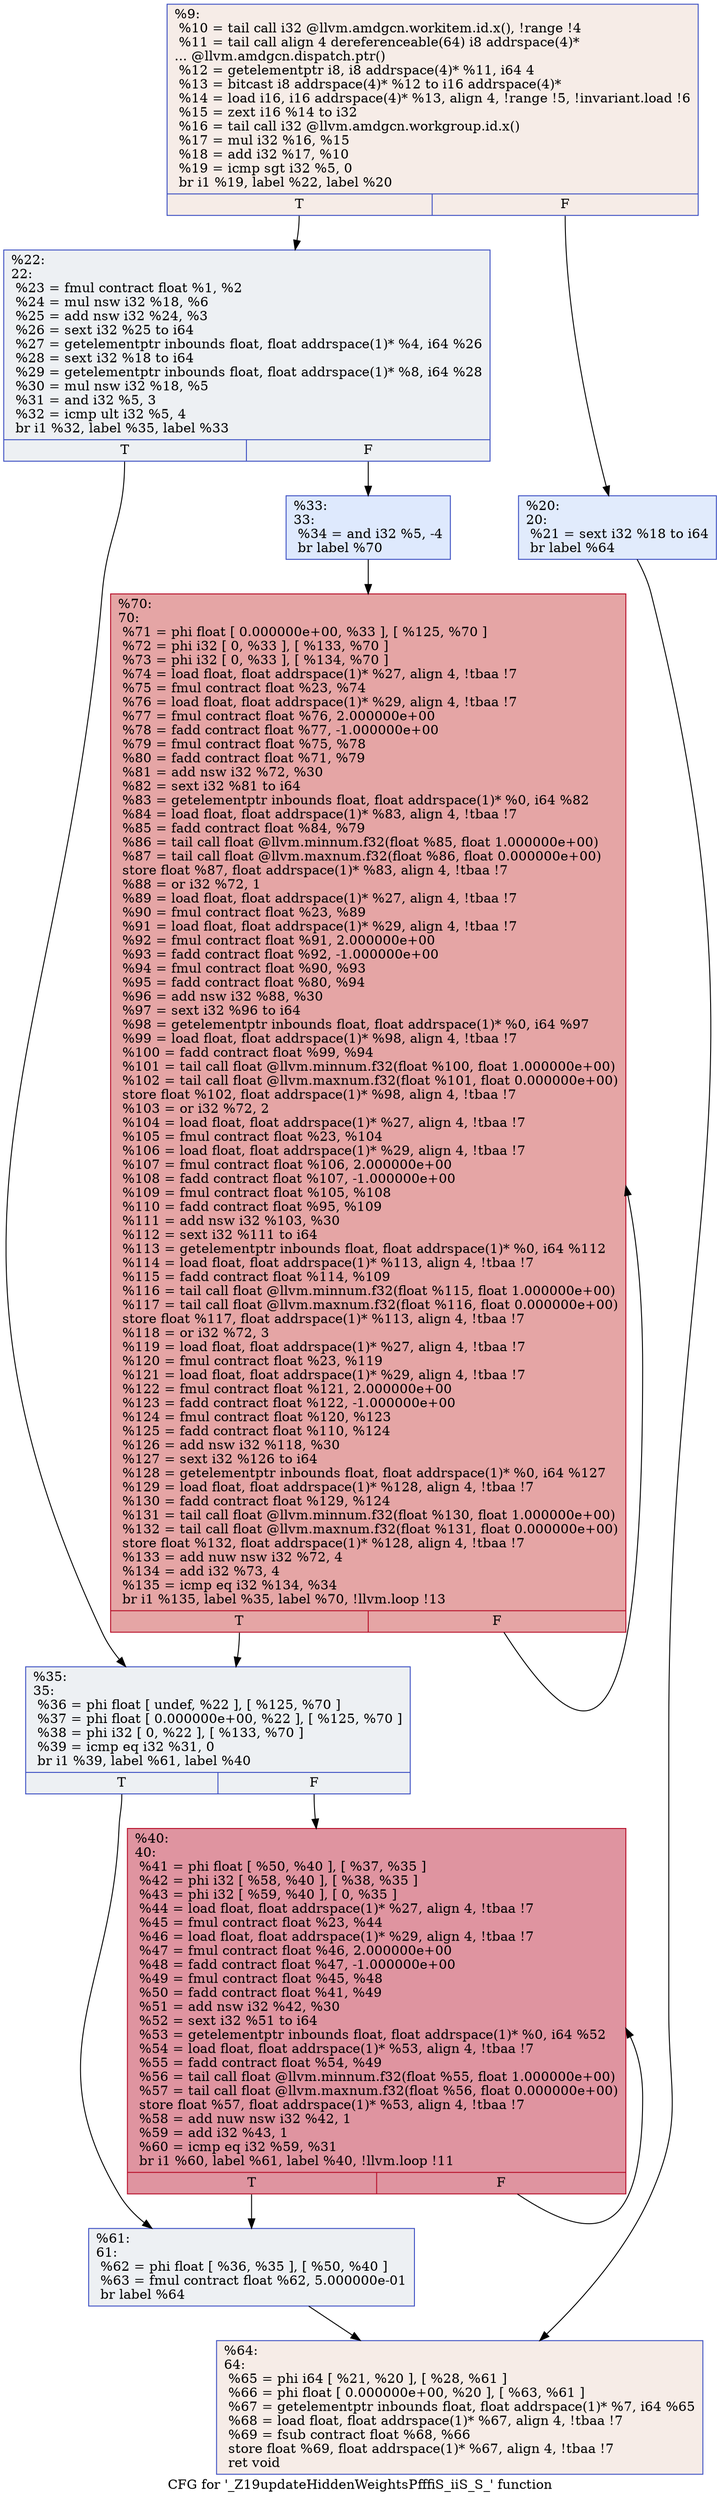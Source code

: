 digraph "CFG for '_Z19updateHiddenWeightsPfffiS_iiS_S_' function" {
	label="CFG for '_Z19updateHiddenWeightsPfffiS_iiS_S_' function";

	Node0x5a5ae80 [shape=record,color="#3d50c3ff", style=filled, fillcolor="#ead5c970",label="{%9:\l  %10 = tail call i32 @llvm.amdgcn.workitem.id.x(), !range !4\l  %11 = tail call align 4 dereferenceable(64) i8 addrspace(4)*\l... @llvm.amdgcn.dispatch.ptr()\l  %12 = getelementptr i8, i8 addrspace(4)* %11, i64 4\l  %13 = bitcast i8 addrspace(4)* %12 to i16 addrspace(4)*\l  %14 = load i16, i16 addrspace(4)* %13, align 4, !range !5, !invariant.load !6\l  %15 = zext i16 %14 to i32\l  %16 = tail call i32 @llvm.amdgcn.workgroup.id.x()\l  %17 = mul i32 %16, %15\l  %18 = add i32 %17, %10\l  %19 = icmp sgt i32 %5, 0\l  br i1 %19, label %22, label %20\l|{<s0>T|<s1>F}}"];
	Node0x5a5ae80:s0 -> Node0x5a5d8e0;
	Node0x5a5ae80:s1 -> Node0x5a5d970;
	Node0x5a5d970 [shape=record,color="#3d50c3ff", style=filled, fillcolor="#bbd1f870",label="{%20:\l20:                                               \l  %21 = sext i32 %18 to i64\l  br label %64\l}"];
	Node0x5a5d970 -> Node0x5a5db20;
	Node0x5a5d8e0 [shape=record,color="#3d50c3ff", style=filled, fillcolor="#d6dce470",label="{%22:\l22:                                               \l  %23 = fmul contract float %1, %2\l  %24 = mul nsw i32 %18, %6\l  %25 = add nsw i32 %24, %3\l  %26 = sext i32 %25 to i64\l  %27 = getelementptr inbounds float, float addrspace(1)* %4, i64 %26\l  %28 = sext i32 %18 to i64\l  %29 = getelementptr inbounds float, float addrspace(1)* %8, i64 %28\l  %30 = mul nsw i32 %18, %5\l  %31 = and i32 %5, 3\l  %32 = icmp ult i32 %5, 4\l  br i1 %32, label %35, label %33\l|{<s0>T|<s1>F}}"];
	Node0x5a5d8e0:s0 -> Node0x5a5d6b0;
	Node0x5a5d8e0:s1 -> Node0x5a5d700;
	Node0x5a5d700 [shape=record,color="#3d50c3ff", style=filled, fillcolor="#b5cdfa70",label="{%33:\l33:                                               \l  %34 = and i32 %5, -4\l  br label %70\l}"];
	Node0x5a5d700 -> Node0x5a5e510;
	Node0x5a5d6b0 [shape=record,color="#3d50c3ff", style=filled, fillcolor="#d6dce470",label="{%35:\l35:                                               \l  %36 = phi float [ undef, %22 ], [ %125, %70 ]\l  %37 = phi float [ 0.000000e+00, %22 ], [ %125, %70 ]\l  %38 = phi i32 [ 0, %22 ], [ %133, %70 ]\l  %39 = icmp eq i32 %31, 0\l  br i1 %39, label %61, label %40\l|{<s0>T|<s1>F}}"];
	Node0x5a5d6b0:s0 -> Node0x5a5f780;
	Node0x5a5d6b0:s1 -> Node0x5a5f810;
	Node0x5a5f810 [shape=record,color="#b70d28ff", style=filled, fillcolor="#b70d2870",label="{%40:\l40:                                               \l  %41 = phi float [ %50, %40 ], [ %37, %35 ]\l  %42 = phi i32 [ %58, %40 ], [ %38, %35 ]\l  %43 = phi i32 [ %59, %40 ], [ 0, %35 ]\l  %44 = load float, float addrspace(1)* %27, align 4, !tbaa !7\l  %45 = fmul contract float %23, %44\l  %46 = load float, float addrspace(1)* %29, align 4, !tbaa !7\l  %47 = fmul contract float %46, 2.000000e+00\l  %48 = fadd contract float %47, -1.000000e+00\l  %49 = fmul contract float %45, %48\l  %50 = fadd contract float %41, %49\l  %51 = add nsw i32 %42, %30\l  %52 = sext i32 %51 to i64\l  %53 = getelementptr inbounds float, float addrspace(1)* %0, i64 %52\l  %54 = load float, float addrspace(1)* %53, align 4, !tbaa !7\l  %55 = fadd contract float %54, %49\l  %56 = tail call float @llvm.minnum.f32(float %55, float 1.000000e+00)\l  %57 = tail call float @llvm.maxnum.f32(float %56, float 0.000000e+00)\l  store float %57, float addrspace(1)* %53, align 4, !tbaa !7\l  %58 = add nuw nsw i32 %42, 1\l  %59 = add i32 %43, 1\l  %60 = icmp eq i32 %59, %31\l  br i1 %60, label %61, label %40, !llvm.loop !11\l|{<s0>T|<s1>F}}"];
	Node0x5a5f810:s0 -> Node0x5a5f780;
	Node0x5a5f810:s1 -> Node0x5a5f810;
	Node0x5a5f780 [shape=record,color="#3d50c3ff", style=filled, fillcolor="#d6dce470",label="{%61:\l61:                                               \l  %62 = phi float [ %36, %35 ], [ %50, %40 ]\l  %63 = fmul contract float %62, 5.000000e-01\l  br label %64\l}"];
	Node0x5a5f780 -> Node0x5a5db20;
	Node0x5a5db20 [shape=record,color="#3d50c3ff", style=filled, fillcolor="#ead5c970",label="{%64:\l64:                                               \l  %65 = phi i64 [ %21, %20 ], [ %28, %61 ]\l  %66 = phi float [ 0.000000e+00, %20 ], [ %63, %61 ]\l  %67 = getelementptr inbounds float, float addrspace(1)* %7, i64 %65\l  %68 = load float, float addrspace(1)* %67, align 4, !tbaa !7\l  %69 = fsub contract float %68, %66\l  store float %69, float addrspace(1)* %67, align 4, !tbaa !7\l  ret void\l}"];
	Node0x5a5e510 [shape=record,color="#b70d28ff", style=filled, fillcolor="#c5333470",label="{%70:\l70:                                               \l  %71 = phi float [ 0.000000e+00, %33 ], [ %125, %70 ]\l  %72 = phi i32 [ 0, %33 ], [ %133, %70 ]\l  %73 = phi i32 [ 0, %33 ], [ %134, %70 ]\l  %74 = load float, float addrspace(1)* %27, align 4, !tbaa !7\l  %75 = fmul contract float %23, %74\l  %76 = load float, float addrspace(1)* %29, align 4, !tbaa !7\l  %77 = fmul contract float %76, 2.000000e+00\l  %78 = fadd contract float %77, -1.000000e+00\l  %79 = fmul contract float %75, %78\l  %80 = fadd contract float %71, %79\l  %81 = add nsw i32 %72, %30\l  %82 = sext i32 %81 to i64\l  %83 = getelementptr inbounds float, float addrspace(1)* %0, i64 %82\l  %84 = load float, float addrspace(1)* %83, align 4, !tbaa !7\l  %85 = fadd contract float %84, %79\l  %86 = tail call float @llvm.minnum.f32(float %85, float 1.000000e+00)\l  %87 = tail call float @llvm.maxnum.f32(float %86, float 0.000000e+00)\l  store float %87, float addrspace(1)* %83, align 4, !tbaa !7\l  %88 = or i32 %72, 1\l  %89 = load float, float addrspace(1)* %27, align 4, !tbaa !7\l  %90 = fmul contract float %23, %89\l  %91 = load float, float addrspace(1)* %29, align 4, !tbaa !7\l  %92 = fmul contract float %91, 2.000000e+00\l  %93 = fadd contract float %92, -1.000000e+00\l  %94 = fmul contract float %90, %93\l  %95 = fadd contract float %80, %94\l  %96 = add nsw i32 %88, %30\l  %97 = sext i32 %96 to i64\l  %98 = getelementptr inbounds float, float addrspace(1)* %0, i64 %97\l  %99 = load float, float addrspace(1)* %98, align 4, !tbaa !7\l  %100 = fadd contract float %99, %94\l  %101 = tail call float @llvm.minnum.f32(float %100, float 1.000000e+00)\l  %102 = tail call float @llvm.maxnum.f32(float %101, float 0.000000e+00)\l  store float %102, float addrspace(1)* %98, align 4, !tbaa !7\l  %103 = or i32 %72, 2\l  %104 = load float, float addrspace(1)* %27, align 4, !tbaa !7\l  %105 = fmul contract float %23, %104\l  %106 = load float, float addrspace(1)* %29, align 4, !tbaa !7\l  %107 = fmul contract float %106, 2.000000e+00\l  %108 = fadd contract float %107, -1.000000e+00\l  %109 = fmul contract float %105, %108\l  %110 = fadd contract float %95, %109\l  %111 = add nsw i32 %103, %30\l  %112 = sext i32 %111 to i64\l  %113 = getelementptr inbounds float, float addrspace(1)* %0, i64 %112\l  %114 = load float, float addrspace(1)* %113, align 4, !tbaa !7\l  %115 = fadd contract float %114, %109\l  %116 = tail call float @llvm.minnum.f32(float %115, float 1.000000e+00)\l  %117 = tail call float @llvm.maxnum.f32(float %116, float 0.000000e+00)\l  store float %117, float addrspace(1)* %113, align 4, !tbaa !7\l  %118 = or i32 %72, 3\l  %119 = load float, float addrspace(1)* %27, align 4, !tbaa !7\l  %120 = fmul contract float %23, %119\l  %121 = load float, float addrspace(1)* %29, align 4, !tbaa !7\l  %122 = fmul contract float %121, 2.000000e+00\l  %123 = fadd contract float %122, -1.000000e+00\l  %124 = fmul contract float %120, %123\l  %125 = fadd contract float %110, %124\l  %126 = add nsw i32 %118, %30\l  %127 = sext i32 %126 to i64\l  %128 = getelementptr inbounds float, float addrspace(1)* %0, i64 %127\l  %129 = load float, float addrspace(1)* %128, align 4, !tbaa !7\l  %130 = fadd contract float %129, %124\l  %131 = tail call float @llvm.minnum.f32(float %130, float 1.000000e+00)\l  %132 = tail call float @llvm.maxnum.f32(float %131, float 0.000000e+00)\l  store float %132, float addrspace(1)* %128, align 4, !tbaa !7\l  %133 = add nuw nsw i32 %72, 4\l  %134 = add i32 %73, 4\l  %135 = icmp eq i32 %134, %34\l  br i1 %135, label %35, label %70, !llvm.loop !13\l|{<s0>T|<s1>F}}"];
	Node0x5a5e510:s0 -> Node0x5a5d6b0;
	Node0x5a5e510:s1 -> Node0x5a5e510;
}
